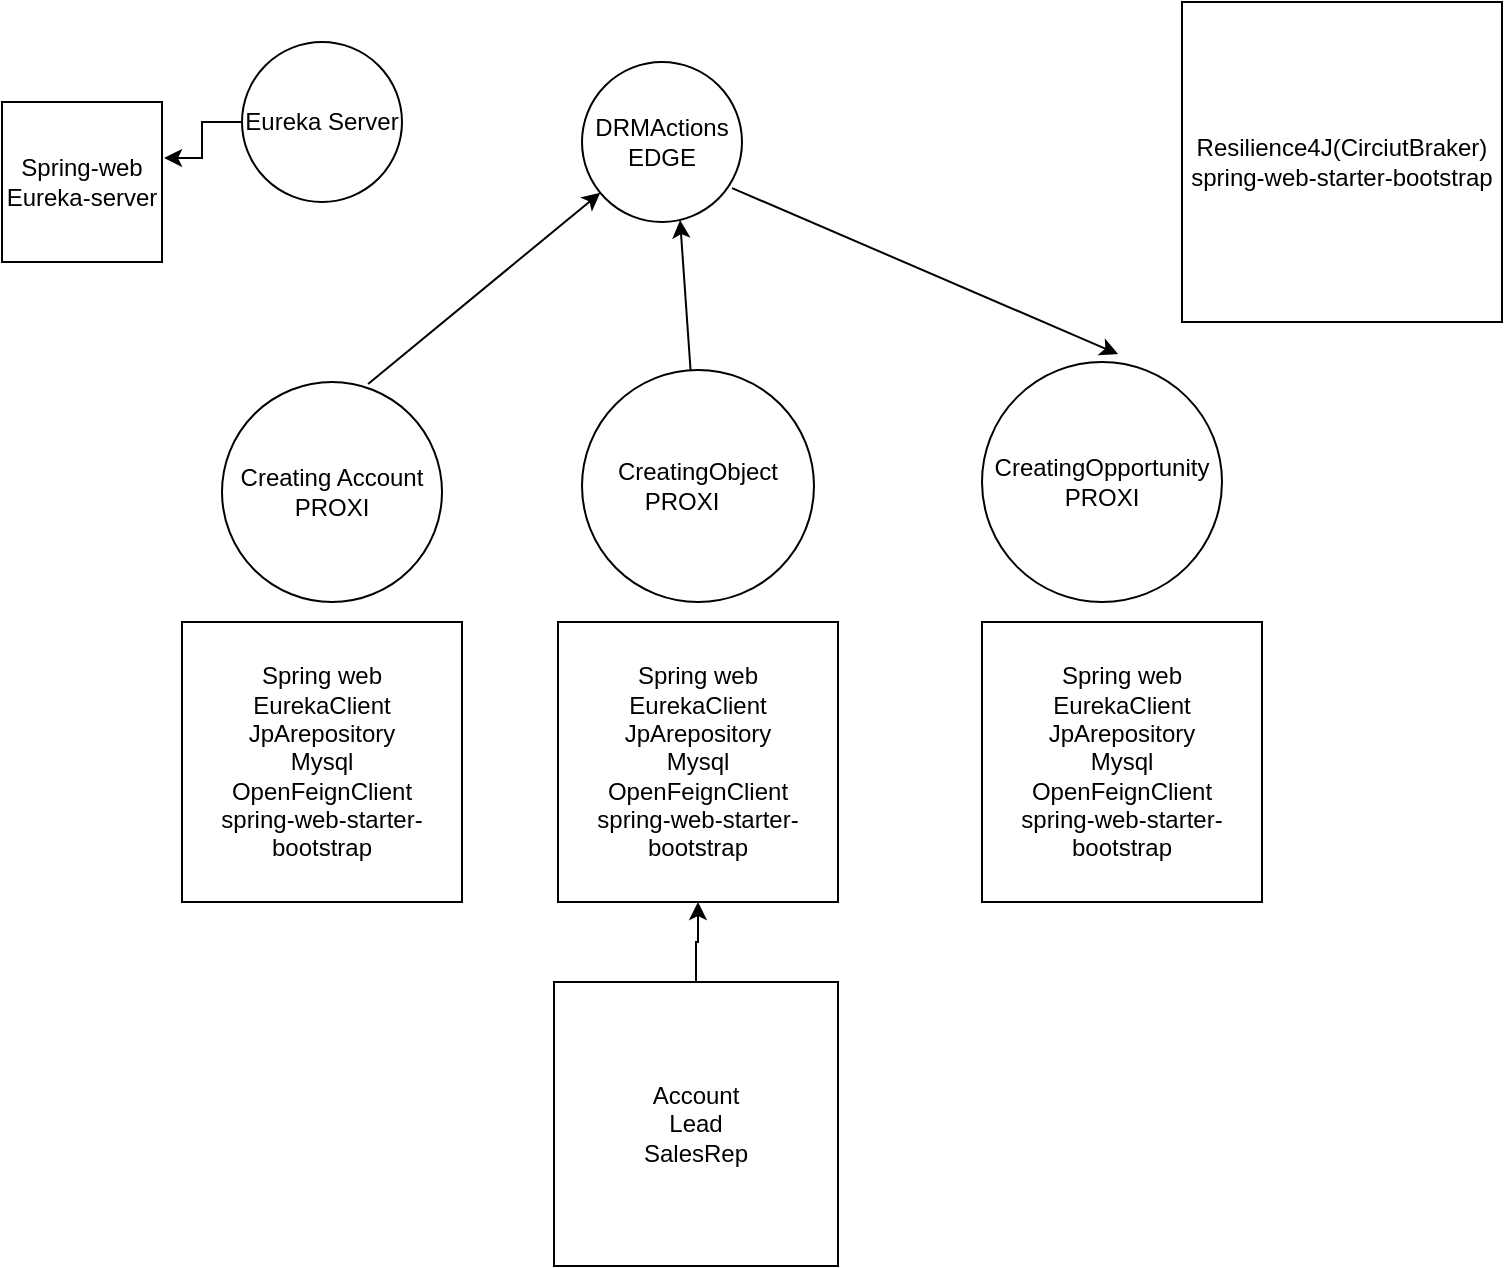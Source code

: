 <mxfile version="20.0.3" type="device"><diagram id="C5RBs43oDa-KdzZeNtuy" name="Page-1"><mxGraphModel dx="906" dy="578" grid="1" gridSize="10" guides="1" tooltips="1" connect="1" arrows="1" fold="1" page="1" pageScale="1" pageWidth="827" pageHeight="1169" math="0" shadow="0"><root><mxCell id="WIyWlLk6GJQsqaUBKTNV-0"/><mxCell id="WIyWlLk6GJQsqaUBKTNV-1" parent="WIyWlLk6GJQsqaUBKTNV-0"/><mxCell id="nlIav9RfnDaX8aPpXa6p-0" value="DRMActions&lt;br&gt;EDGE" style="ellipse;whiteSpace=wrap;html=1;aspect=fixed;" vertex="1" parent="WIyWlLk6GJQsqaUBKTNV-1"><mxGeometry x="310" y="80" width="80" height="80" as="geometry"/></mxCell><mxCell id="nlIav9RfnDaX8aPpXa6p-1" value="CreatingOpportunity&lt;br&gt;PROXI" style="ellipse;whiteSpace=wrap;html=1;aspect=fixed;" vertex="1" parent="WIyWlLk6GJQsqaUBKTNV-1"><mxGeometry x="510" y="230" width="120" height="120" as="geometry"/></mxCell><mxCell id="nlIav9RfnDaX8aPpXa6p-2" value="CreatingObject&lt;br&gt;PROXI&lt;span style=&quot;white-space: pre;&quot;&gt;&#9;&lt;/span&gt;" style="ellipse;whiteSpace=wrap;html=1;aspect=fixed;" vertex="1" parent="WIyWlLk6GJQsqaUBKTNV-1"><mxGeometry x="310" y="234" width="116" height="116" as="geometry"/></mxCell><mxCell id="nlIav9RfnDaX8aPpXa6p-3" value="Creating Account&lt;br&gt;PROXI" style="ellipse;whiteSpace=wrap;html=1;aspect=fixed;" vertex="1" parent="WIyWlLk6GJQsqaUBKTNV-1"><mxGeometry x="130" y="240" width="110" height="110" as="geometry"/></mxCell><mxCell id="nlIav9RfnDaX8aPpXa6p-4" value="" style="endArrow=classic;html=1;rounded=0;entryX=0.613;entryY=0.988;entryDx=0;entryDy=0;entryPerimeter=0;" edge="1" parent="WIyWlLk6GJQsqaUBKTNV-1" source="nlIav9RfnDaX8aPpXa6p-2" target="nlIav9RfnDaX8aPpXa6p-0"><mxGeometry width="50" height="50" relative="1" as="geometry"><mxPoint x="320" y="330" as="sourcePoint"/><mxPoint x="370" y="280" as="targetPoint"/></mxGeometry></mxCell><mxCell id="nlIav9RfnDaX8aPpXa6p-5" value="" style="endArrow=classic;html=1;rounded=0;entryX=0.567;entryY=-0.033;entryDx=0;entryDy=0;entryPerimeter=0;exitX=0.938;exitY=0.788;exitDx=0;exitDy=0;exitPerimeter=0;" edge="1" parent="WIyWlLk6GJQsqaUBKTNV-1" source="nlIav9RfnDaX8aPpXa6p-0" target="nlIav9RfnDaX8aPpXa6p-1"><mxGeometry width="50" height="50" relative="1" as="geometry"><mxPoint x="380" y="160" as="sourcePoint"/><mxPoint x="370" y="280" as="targetPoint"/></mxGeometry></mxCell><mxCell id="nlIav9RfnDaX8aPpXa6p-6" value="" style="endArrow=classic;html=1;rounded=0;exitX=0.664;exitY=0.009;exitDx=0;exitDy=0;exitPerimeter=0;" edge="1" parent="WIyWlLk6GJQsqaUBKTNV-1" source="nlIav9RfnDaX8aPpXa6p-3" target="nlIav9RfnDaX8aPpXa6p-0"><mxGeometry width="50" height="50" relative="1" as="geometry"><mxPoint x="320" y="330" as="sourcePoint"/><mxPoint x="370" y="280" as="targetPoint"/></mxGeometry></mxCell><mxCell id="nlIav9RfnDaX8aPpXa6p-7" value="Spring web&lt;br&gt;EurekaClient&lt;br&gt;JpArepository&lt;br&gt;Mysql&lt;br&gt;OpenFeignClient&lt;br&gt;spring-web-starter-bootstrap" style="whiteSpace=wrap;html=1;aspect=fixed;" vertex="1" parent="WIyWlLk6GJQsqaUBKTNV-1"><mxGeometry x="510" y="360" width="140" height="140" as="geometry"/></mxCell><mxCell id="nlIav9RfnDaX8aPpXa6p-8" value="Spring web&lt;br&gt;EurekaClient&lt;br&gt;JpArepository&lt;br&gt;Mysql&lt;br&gt;OpenFeignClient&lt;br&gt;spring-web-starter-bootstrap" style="whiteSpace=wrap;html=1;aspect=fixed;" vertex="1" parent="WIyWlLk6GJQsqaUBKTNV-1"><mxGeometry x="298" y="360" width="140" height="140" as="geometry"/></mxCell><mxCell id="nlIav9RfnDaX8aPpXa6p-9" value="Spring web&lt;br&gt;EurekaClient&lt;br&gt;JpArepository&lt;br&gt;Mysql&lt;br&gt;OpenFeignClient&lt;br&gt;spring-web-starter-bootstrap" style="whiteSpace=wrap;html=1;aspect=fixed;" vertex="1" parent="WIyWlLk6GJQsqaUBKTNV-1"><mxGeometry x="110" y="360" width="140" height="140" as="geometry"/></mxCell><mxCell id="nlIav9RfnDaX8aPpXa6p-10" value="Resilience4J(CirciutBraker)&lt;br&gt;spring-web-starter-bootstrap" style="whiteSpace=wrap;html=1;aspect=fixed;" vertex="1" parent="WIyWlLk6GJQsqaUBKTNV-1"><mxGeometry x="610" y="50" width="160" height="160" as="geometry"/></mxCell><mxCell id="nlIav9RfnDaX8aPpXa6p-13" style="edgeStyle=orthogonalEdgeStyle;rounded=0;orthogonalLoop=1;jettySize=auto;html=1;exitX=0;exitY=0.5;exitDx=0;exitDy=0;entryX=1.013;entryY=0.35;entryDx=0;entryDy=0;entryPerimeter=0;" edge="1" parent="WIyWlLk6GJQsqaUBKTNV-1" source="nlIav9RfnDaX8aPpXa6p-11" target="nlIav9RfnDaX8aPpXa6p-12"><mxGeometry relative="1" as="geometry"/></mxCell><mxCell id="nlIav9RfnDaX8aPpXa6p-11" value="Eureka Server" style="ellipse;whiteSpace=wrap;html=1;aspect=fixed;" vertex="1" parent="WIyWlLk6GJQsqaUBKTNV-1"><mxGeometry x="140" y="70" width="80" height="80" as="geometry"/></mxCell><mxCell id="nlIav9RfnDaX8aPpXa6p-12" value="Spring-web&lt;br&gt;Eureka-server" style="whiteSpace=wrap;html=1;aspect=fixed;" vertex="1" parent="WIyWlLk6GJQsqaUBKTNV-1"><mxGeometry x="20" y="100" width="80" height="80" as="geometry"/></mxCell><mxCell id="nlIav9RfnDaX8aPpXa6p-15" value="" style="edgeStyle=orthogonalEdgeStyle;rounded=0;orthogonalLoop=1;jettySize=auto;html=1;" edge="1" parent="WIyWlLk6GJQsqaUBKTNV-1" source="nlIav9RfnDaX8aPpXa6p-14" target="nlIav9RfnDaX8aPpXa6p-8"><mxGeometry relative="1" as="geometry"/></mxCell><mxCell id="nlIav9RfnDaX8aPpXa6p-14" value="Account&lt;br&gt;Lead&lt;br&gt;SalesRep" style="whiteSpace=wrap;html=1;aspect=fixed;" vertex="1" parent="WIyWlLk6GJQsqaUBKTNV-1"><mxGeometry x="296" y="540" width="142" height="142" as="geometry"/></mxCell></root></mxGraphModel></diagram></mxfile>
